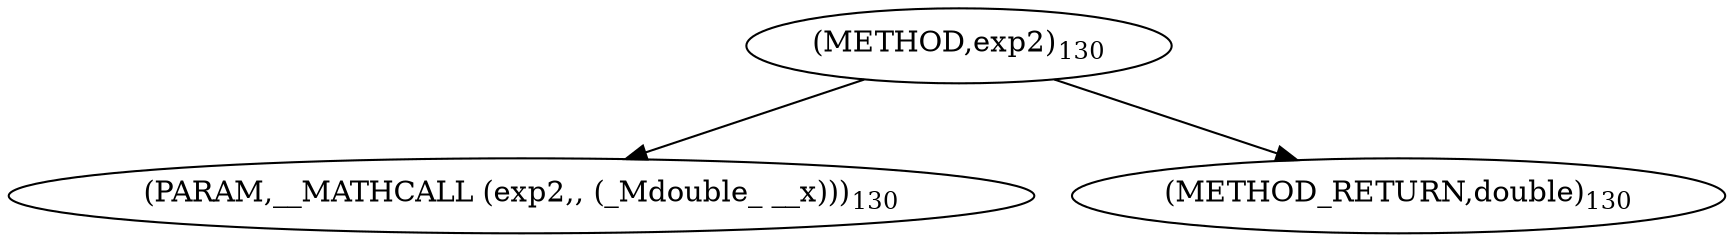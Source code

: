 digraph "exp2" {  
"6296" [label = <(METHOD,exp2)<SUB>130</SUB>> ]
"6297" [label = <(PARAM,__MATHCALL (exp2,, (_Mdouble_ __x)))<SUB>130</SUB>> ]
"6298" [label = <(METHOD_RETURN,double)<SUB>130</SUB>> ]
  "6296" -> "6297" 
  "6296" -> "6298" 
}
